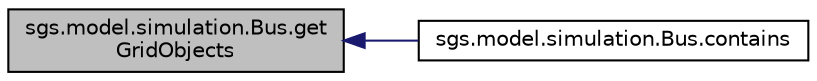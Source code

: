 digraph "sgs.model.simulation.Bus.getGridObjects"
{
  edge [fontname="Helvetica",fontsize="10",labelfontname="Helvetica",labelfontsize="10"];
  node [fontname="Helvetica",fontsize="10",shape=record];
  rankdir="LR";
  Node1 [label="sgs.model.simulation.Bus.get\lGridObjects",height=0.2,width=0.4,color="black", fillcolor="grey75", style="filled" fontcolor="black"];
  Node1 -> Node2 [dir="back",color="midnightblue",fontsize="10",style="solid",fontname="Helvetica"];
  Node2 [label="sgs.model.simulation.Bus.contains",height=0.2,width=0.4,color="black", fillcolor="white", style="filled",URL="$classsgs_1_1model_1_1simulation_1_1_bus.html#a417baed4428cddc7dc7379a13ddd8ee9"];
}
